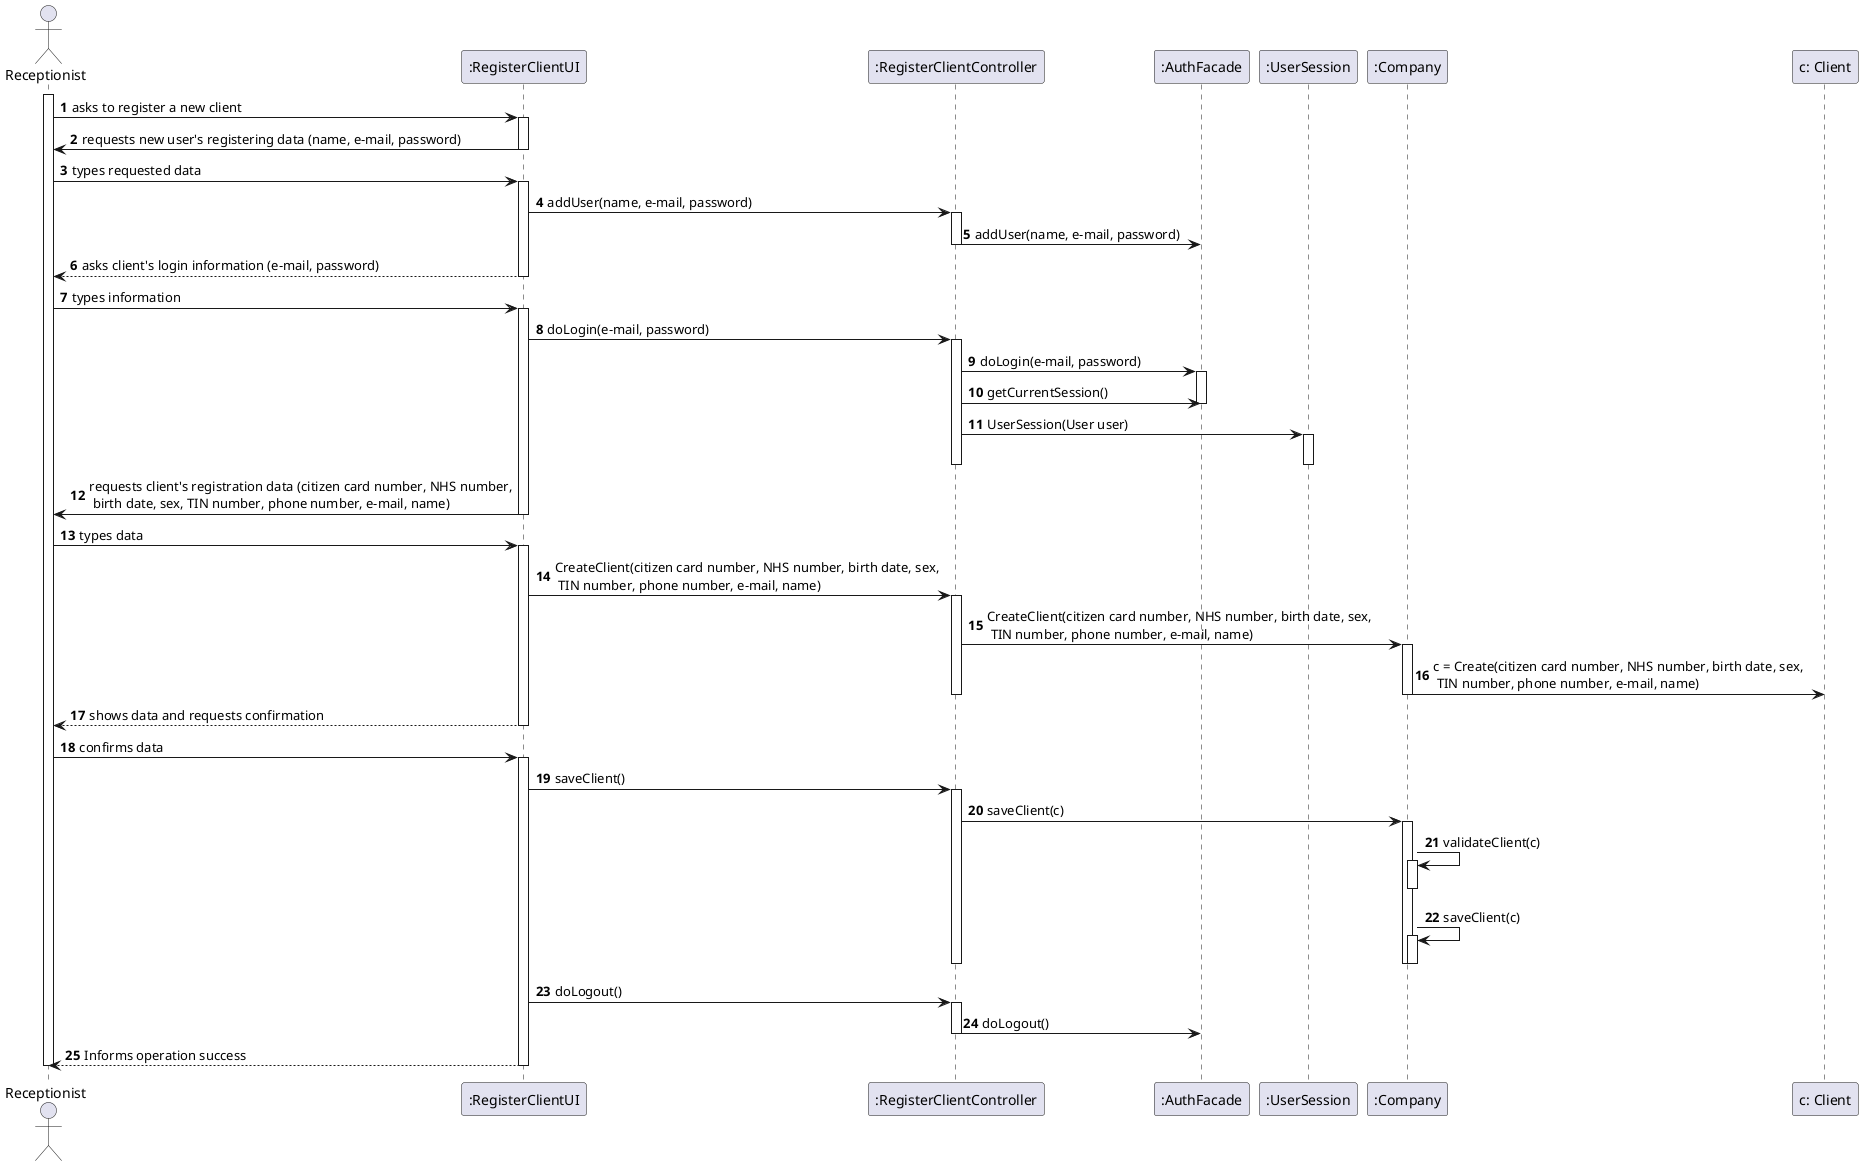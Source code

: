 @startuml
autonumber

actor Receptionist as R
participant ":RegisterClientUI" as UI
participant ":RegisterClientController" as CTRL
participant ":AuthFacade" as Auth
participant ":UserSession" as User
participant ":Company" as COMPANY
participant "c: Client" as C


activate R
R -> UI: asks to register a new client
activate UI

R <- UI: requests new user's registering data (name, e-mail, password)
deactivate UI
R -> UI: types requested data
activate UI
UI -> CTRL : addUser(name, e-mail, password)
activate CTRL
CTRL -> Auth: addUser(name, e-mail, password)
deactivate CTRL

UI --> R: asks client's login information (e-mail, password)
deactivate UI
R -> UI: types information
activate UI

UI -> CTRL : doLogin(e-mail, password)
activate CTRL
CTRL -> Auth: doLogin(e-mail, password)
activate Auth
CTRL -> Auth: getCurrentSession()
deactivate Auth
CTRL -> User: UserSession(User user)
activate User
deactivate User
deactivate CTRL

deactivate CTRL
UI -> R: requests client's registration data (citizen card number, NHS number,\n birth date, sex, TIN number, phone number, e-mail, name)
deactivate UI
R -> UI: types data
activate UI
UI -> CTRL : CreateClient(citizen card number, NHS number, birth date, sex,\n TIN number, phone number, e-mail, name)
activate CTRL
CTRL -> COMPANY: CreateClient(citizen card number, NHS number, birth date, sex,\n TIN number, phone number, e-mail, name)
activate COMPANY

COMPANY -> C: c = Create(citizen card number, NHS number, birth date, sex,\n TIN number, phone number, e-mail, name)
deactivate COMPANY
deactivate CTRL
R <-- UI: shows data and requests confirmation
deactivate UI
R -> UI: confirms data
activate UI
UI-> CTRL : saveClient()
activate CTRL
CTRL -> COMPANY: saveClient(c)
activate COMPANY
COMPANY -> COMPANY : validateClient(c)
activate COMPANY
deactivate COMPANY
COMPANY -> COMPANY : saveClient(c)
activate COMPANY
deactivate COMPANY
deactivate COMPANY
deactivate CTRL

deactivate CTRL
UI -> CTRL: doLogout()
activate CTRL
CTRL -> Auth: doLogout()
deactivate CTRL
UI --> R : Informs operation success
deactivate CTRL
deactivate UI
deactivate R

@enduml